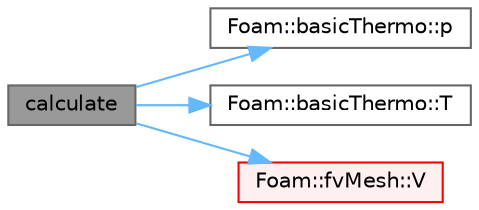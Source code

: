 digraph "calculate"
{
 // LATEX_PDF_SIZE
  bgcolor="transparent";
  edge [fontname=Helvetica,fontsize=10,labelfontname=Helvetica,labelfontsize=10];
  node [fontname=Helvetica,fontsize=10,shape=box,height=0.2,width=0.4];
  rankdir="LR";
  Node1 [id="Node000001",label="calculate",height=0.2,width=0.4,color="gray40", fillcolor="grey60", style="filled", fontcolor="black",tooltip=" "];
  Node1 -> Node2 [id="edge1_Node000001_Node000002",color="steelblue1",style="solid",tooltip=" "];
  Node2 [id="Node000002",label="Foam::basicThermo::p",height=0.2,width=0.4,color="grey40", fillcolor="white", style="filled",URL="$classFoam_1_1basicThermo.html#a559539638a23431ca4b538c03b46e746",tooltip=" "];
  Node1 -> Node3 [id="edge2_Node000001_Node000003",color="steelblue1",style="solid",tooltip=" "];
  Node3 [id="Node000003",label="Foam::basicThermo::T",height=0.2,width=0.4,color="grey40", fillcolor="white", style="filled",URL="$classFoam_1_1basicThermo.html#a36910f175f1b9478cb168b63da0a9904",tooltip=" "];
  Node1 -> Node4 [id="edge3_Node000001_Node000004",color="steelblue1",style="solid",tooltip=" "];
  Node4 [id="Node000004",label="Foam::fvMesh::V",height=0.2,width=0.4,color="red", fillcolor="#FFF0F0", style="filled",URL="$classFoam_1_1fvMesh.html#a13990535f2b5c121ee3f2dcd8c5c8b58",tooltip=" "];
}
